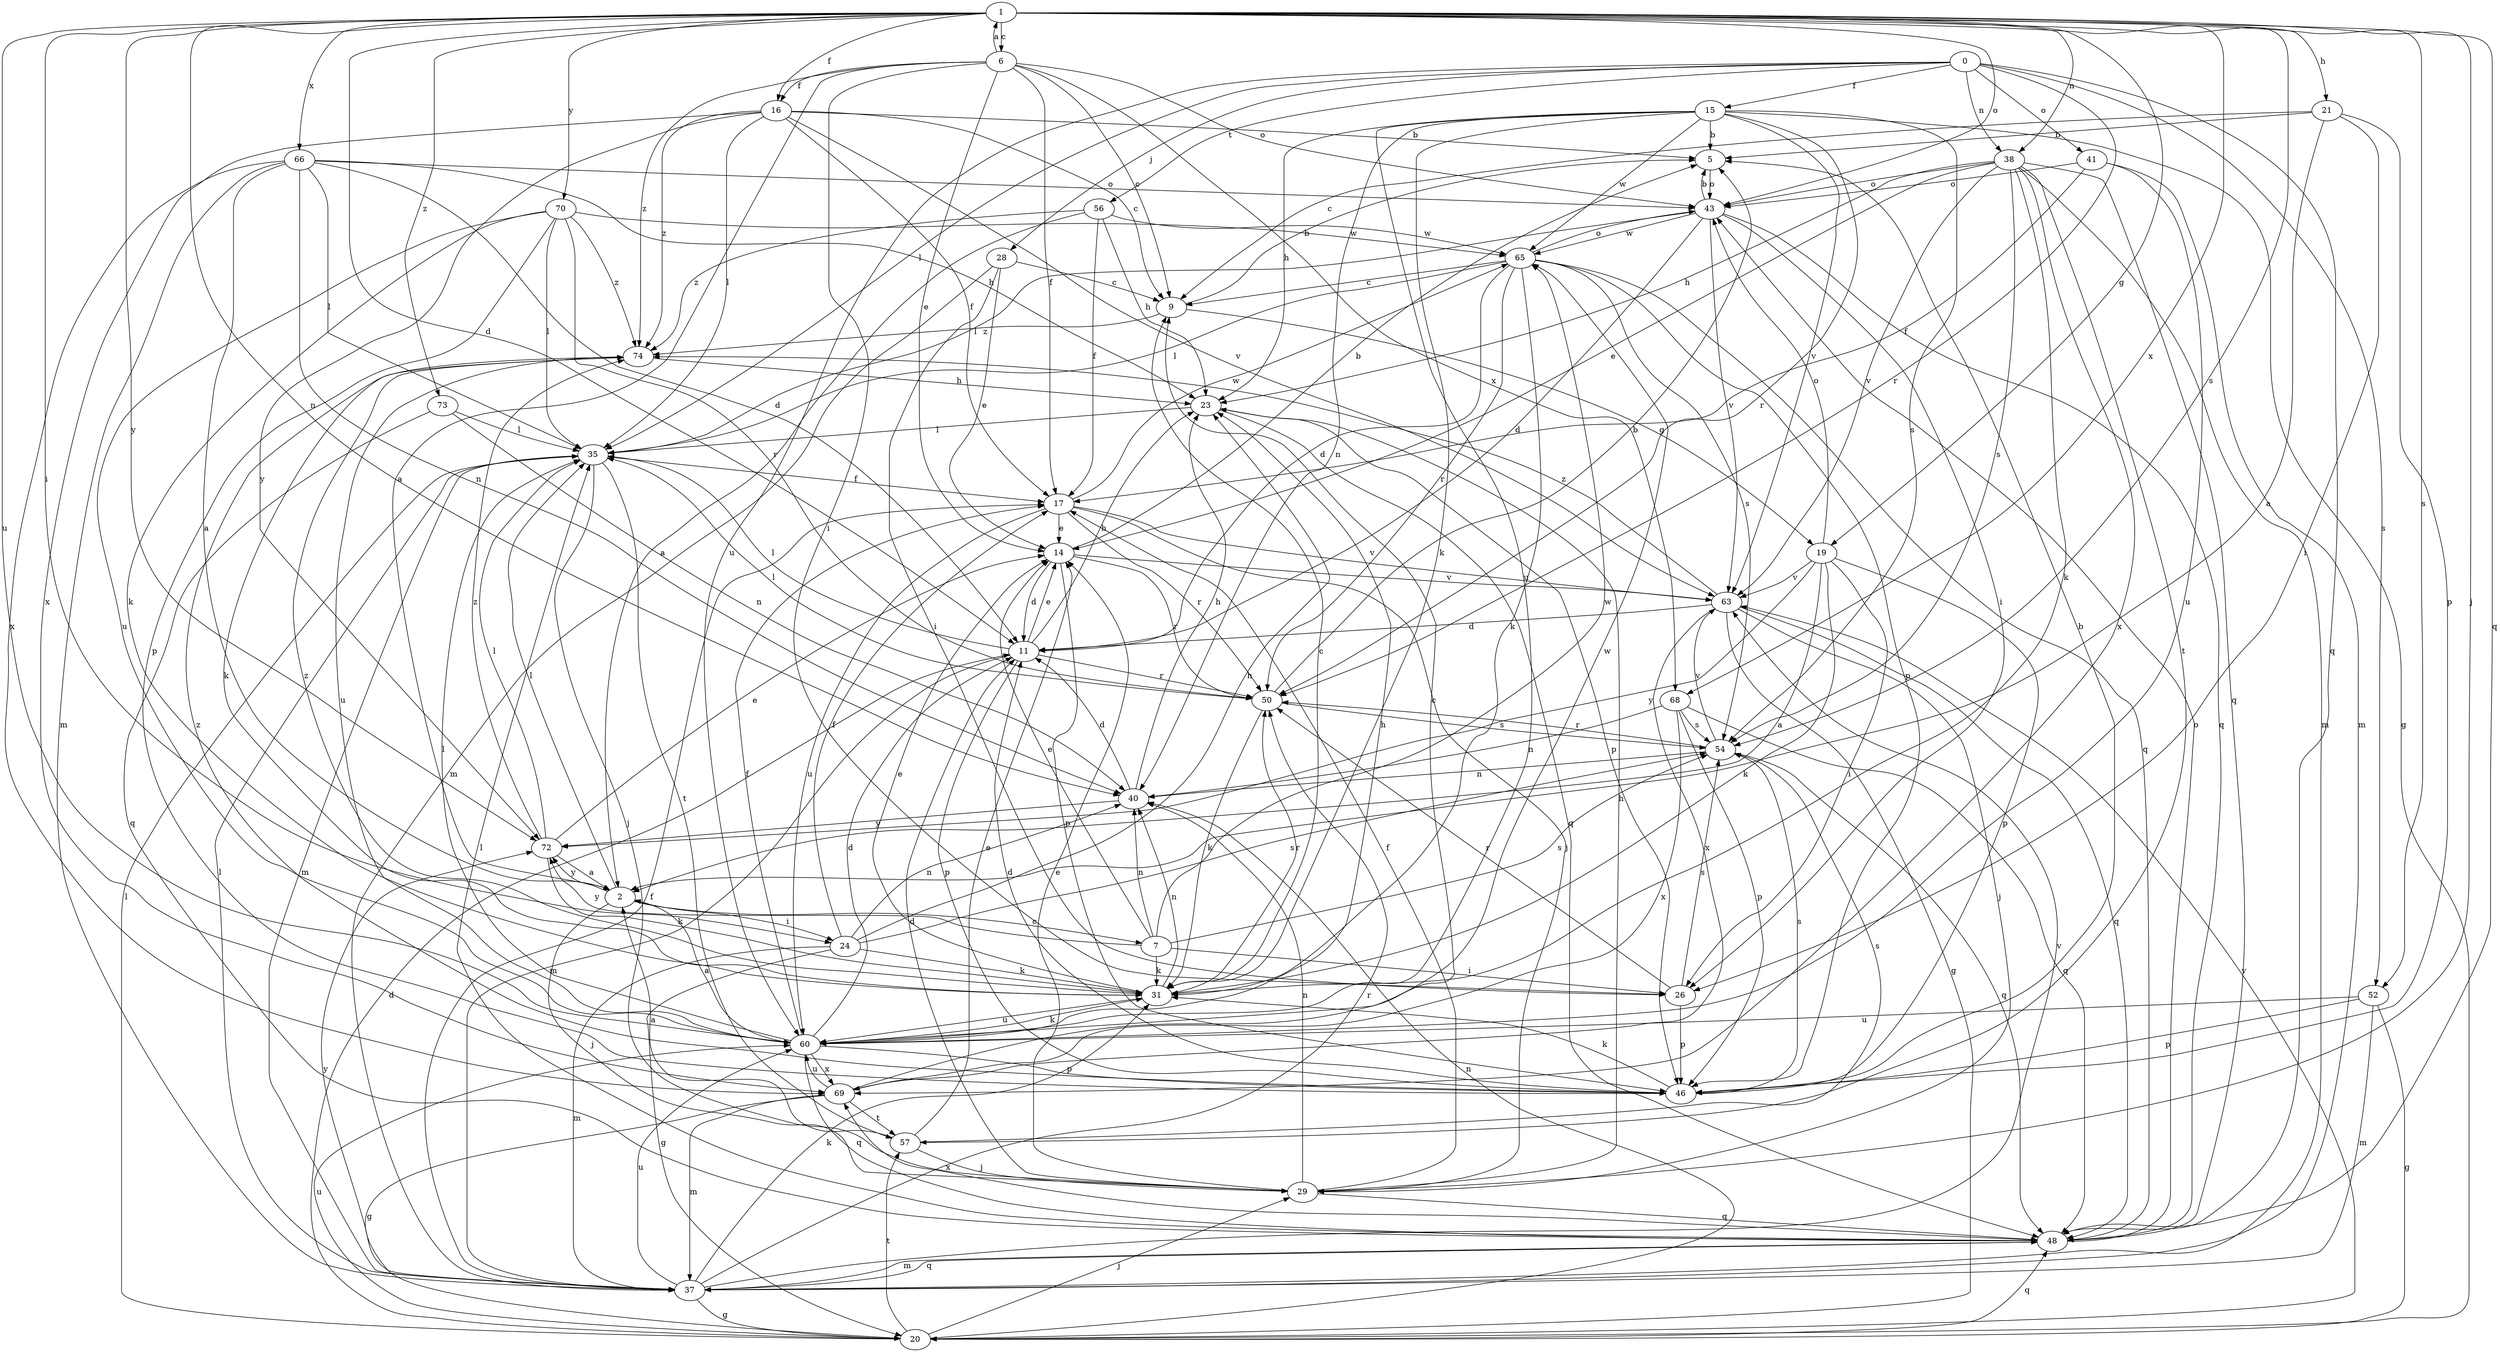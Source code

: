 strict digraph  {
0;
1;
2;
5;
6;
7;
9;
11;
14;
15;
16;
17;
19;
20;
21;
23;
24;
26;
28;
29;
31;
35;
37;
38;
40;
41;
43;
46;
48;
50;
52;
54;
56;
57;
60;
63;
65;
66;
68;
69;
70;
72;
73;
74;
0 -> 15  [label=f];
0 -> 28  [label=j];
0 -> 35  [label=l];
0 -> 38  [label=n];
0 -> 41  [label=o];
0 -> 48  [label=q];
0 -> 50  [label=r];
0 -> 52  [label=s];
0 -> 56  [label=t];
0 -> 60  [label=u];
1 -> 6  [label=c];
1 -> 11  [label=d];
1 -> 16  [label=f];
1 -> 19  [label=g];
1 -> 21  [label=h];
1 -> 24  [label=i];
1 -> 29  [label=j];
1 -> 38  [label=n];
1 -> 40  [label=n];
1 -> 43  [label=o];
1 -> 48  [label=q];
1 -> 52  [label=s];
1 -> 54  [label=s];
1 -> 60  [label=u];
1 -> 66  [label=x];
1 -> 68  [label=x];
1 -> 70  [label=y];
1 -> 72  [label=y];
1 -> 73  [label=z];
2 -> 7  [label=c];
2 -> 24  [label=i];
2 -> 29  [label=j];
2 -> 35  [label=l];
2 -> 72  [label=y];
5 -> 43  [label=o];
6 -> 1  [label=a];
6 -> 2  [label=a];
6 -> 9  [label=c];
6 -> 14  [label=e];
6 -> 16  [label=f];
6 -> 17  [label=f];
6 -> 26  [label=i];
6 -> 43  [label=o];
6 -> 68  [label=x];
6 -> 74  [label=z];
7 -> 14  [label=e];
7 -> 26  [label=i];
7 -> 31  [label=k];
7 -> 40  [label=n];
7 -> 54  [label=s];
7 -> 65  [label=w];
7 -> 72  [label=y];
9 -> 5  [label=b];
9 -> 19  [label=g];
9 -> 74  [label=z];
11 -> 14  [label=e];
11 -> 23  [label=h];
11 -> 35  [label=l];
11 -> 37  [label=m];
11 -> 46  [label=p];
11 -> 50  [label=r];
14 -> 5  [label=b];
14 -> 11  [label=d];
14 -> 46  [label=p];
14 -> 50  [label=r];
14 -> 63  [label=v];
15 -> 5  [label=b];
15 -> 20  [label=g];
15 -> 23  [label=h];
15 -> 31  [label=k];
15 -> 40  [label=n];
15 -> 50  [label=r];
15 -> 54  [label=s];
15 -> 60  [label=u];
15 -> 63  [label=v];
15 -> 65  [label=w];
16 -> 5  [label=b];
16 -> 9  [label=c];
16 -> 17  [label=f];
16 -> 35  [label=l];
16 -> 63  [label=v];
16 -> 69  [label=x];
16 -> 72  [label=y];
16 -> 74  [label=z];
17 -> 14  [label=e];
17 -> 29  [label=j];
17 -> 50  [label=r];
17 -> 60  [label=u];
17 -> 63  [label=v];
17 -> 65  [label=w];
19 -> 2  [label=a];
19 -> 26  [label=i];
19 -> 31  [label=k];
19 -> 43  [label=o];
19 -> 46  [label=p];
19 -> 63  [label=v];
19 -> 72  [label=y];
20 -> 11  [label=d];
20 -> 29  [label=j];
20 -> 35  [label=l];
20 -> 40  [label=n];
20 -> 48  [label=q];
20 -> 57  [label=t];
20 -> 60  [label=u];
20 -> 63  [label=v];
21 -> 2  [label=a];
21 -> 5  [label=b];
21 -> 9  [label=c];
21 -> 26  [label=i];
21 -> 46  [label=p];
23 -> 35  [label=l];
23 -> 46  [label=p];
23 -> 48  [label=q];
24 -> 17  [label=f];
24 -> 20  [label=g];
24 -> 23  [label=h];
24 -> 31  [label=k];
24 -> 37  [label=m];
24 -> 40  [label=n];
24 -> 54  [label=s];
26 -> 46  [label=p];
26 -> 50  [label=r];
26 -> 54  [label=s];
28 -> 9  [label=c];
28 -> 14  [label=e];
28 -> 26  [label=i];
28 -> 37  [label=m];
29 -> 11  [label=d];
29 -> 14  [label=e];
29 -> 17  [label=f];
29 -> 23  [label=h];
29 -> 40  [label=n];
29 -> 48  [label=q];
31 -> 9  [label=c];
31 -> 14  [label=e];
31 -> 40  [label=n];
31 -> 50  [label=r];
31 -> 60  [label=u];
31 -> 74  [label=z];
35 -> 17  [label=f];
35 -> 29  [label=j];
35 -> 37  [label=m];
35 -> 57  [label=t];
37 -> 17  [label=f];
37 -> 20  [label=g];
37 -> 31  [label=k];
37 -> 35  [label=l];
37 -> 48  [label=q];
37 -> 50  [label=r];
37 -> 60  [label=u];
37 -> 63  [label=v];
37 -> 72  [label=y];
38 -> 14  [label=e];
38 -> 23  [label=h];
38 -> 31  [label=k];
38 -> 37  [label=m];
38 -> 43  [label=o];
38 -> 48  [label=q];
38 -> 54  [label=s];
38 -> 57  [label=t];
38 -> 63  [label=v];
38 -> 69  [label=x];
40 -> 11  [label=d];
40 -> 23  [label=h];
40 -> 72  [label=y];
41 -> 17  [label=f];
41 -> 37  [label=m];
41 -> 43  [label=o];
41 -> 60  [label=u];
43 -> 5  [label=b];
43 -> 11  [label=d];
43 -> 26  [label=i];
43 -> 35  [label=l];
43 -> 48  [label=q];
43 -> 63  [label=v];
43 -> 65  [label=w];
46 -> 5  [label=b];
46 -> 11  [label=d];
46 -> 31  [label=k];
46 -> 54  [label=s];
46 -> 74  [label=z];
48 -> 35  [label=l];
48 -> 37  [label=m];
48 -> 43  [label=o];
48 -> 69  [label=x];
50 -> 5  [label=b];
50 -> 31  [label=k];
50 -> 35  [label=l];
50 -> 54  [label=s];
52 -> 20  [label=g];
52 -> 37  [label=m];
52 -> 46  [label=p];
52 -> 60  [label=u];
54 -> 40  [label=n];
54 -> 48  [label=q];
54 -> 50  [label=r];
54 -> 63  [label=v];
56 -> 2  [label=a];
56 -> 17  [label=f];
56 -> 23  [label=h];
56 -> 65  [label=w];
56 -> 74  [label=z];
57 -> 2  [label=a];
57 -> 14  [label=e];
57 -> 29  [label=j];
57 -> 54  [label=s];
60 -> 2  [label=a];
60 -> 11  [label=d];
60 -> 17  [label=f];
60 -> 23  [label=h];
60 -> 31  [label=k];
60 -> 35  [label=l];
60 -> 46  [label=p];
60 -> 48  [label=q];
60 -> 65  [label=w];
60 -> 69  [label=x];
63 -> 11  [label=d];
63 -> 20  [label=g];
63 -> 29  [label=j];
63 -> 48  [label=q];
63 -> 69  [label=x];
63 -> 74  [label=z];
65 -> 9  [label=c];
65 -> 11  [label=d];
65 -> 31  [label=k];
65 -> 35  [label=l];
65 -> 43  [label=o];
65 -> 46  [label=p];
65 -> 48  [label=q];
65 -> 50  [label=r];
65 -> 54  [label=s];
66 -> 2  [label=a];
66 -> 11  [label=d];
66 -> 23  [label=h];
66 -> 35  [label=l];
66 -> 37  [label=m];
66 -> 40  [label=n];
66 -> 43  [label=o];
66 -> 69  [label=x];
68 -> 40  [label=n];
68 -> 46  [label=p];
68 -> 48  [label=q];
68 -> 54  [label=s];
68 -> 69  [label=x];
69 -> 9  [label=c];
69 -> 20  [label=g];
69 -> 37  [label=m];
69 -> 57  [label=t];
69 -> 60  [label=u];
70 -> 31  [label=k];
70 -> 35  [label=l];
70 -> 46  [label=p];
70 -> 50  [label=r];
70 -> 60  [label=u];
70 -> 65  [label=w];
70 -> 74  [label=z];
72 -> 2  [label=a];
72 -> 14  [label=e];
72 -> 31  [label=k];
72 -> 35  [label=l];
72 -> 74  [label=z];
73 -> 35  [label=l];
73 -> 40  [label=n];
73 -> 48  [label=q];
74 -> 23  [label=h];
74 -> 31  [label=k];
74 -> 60  [label=u];
}

